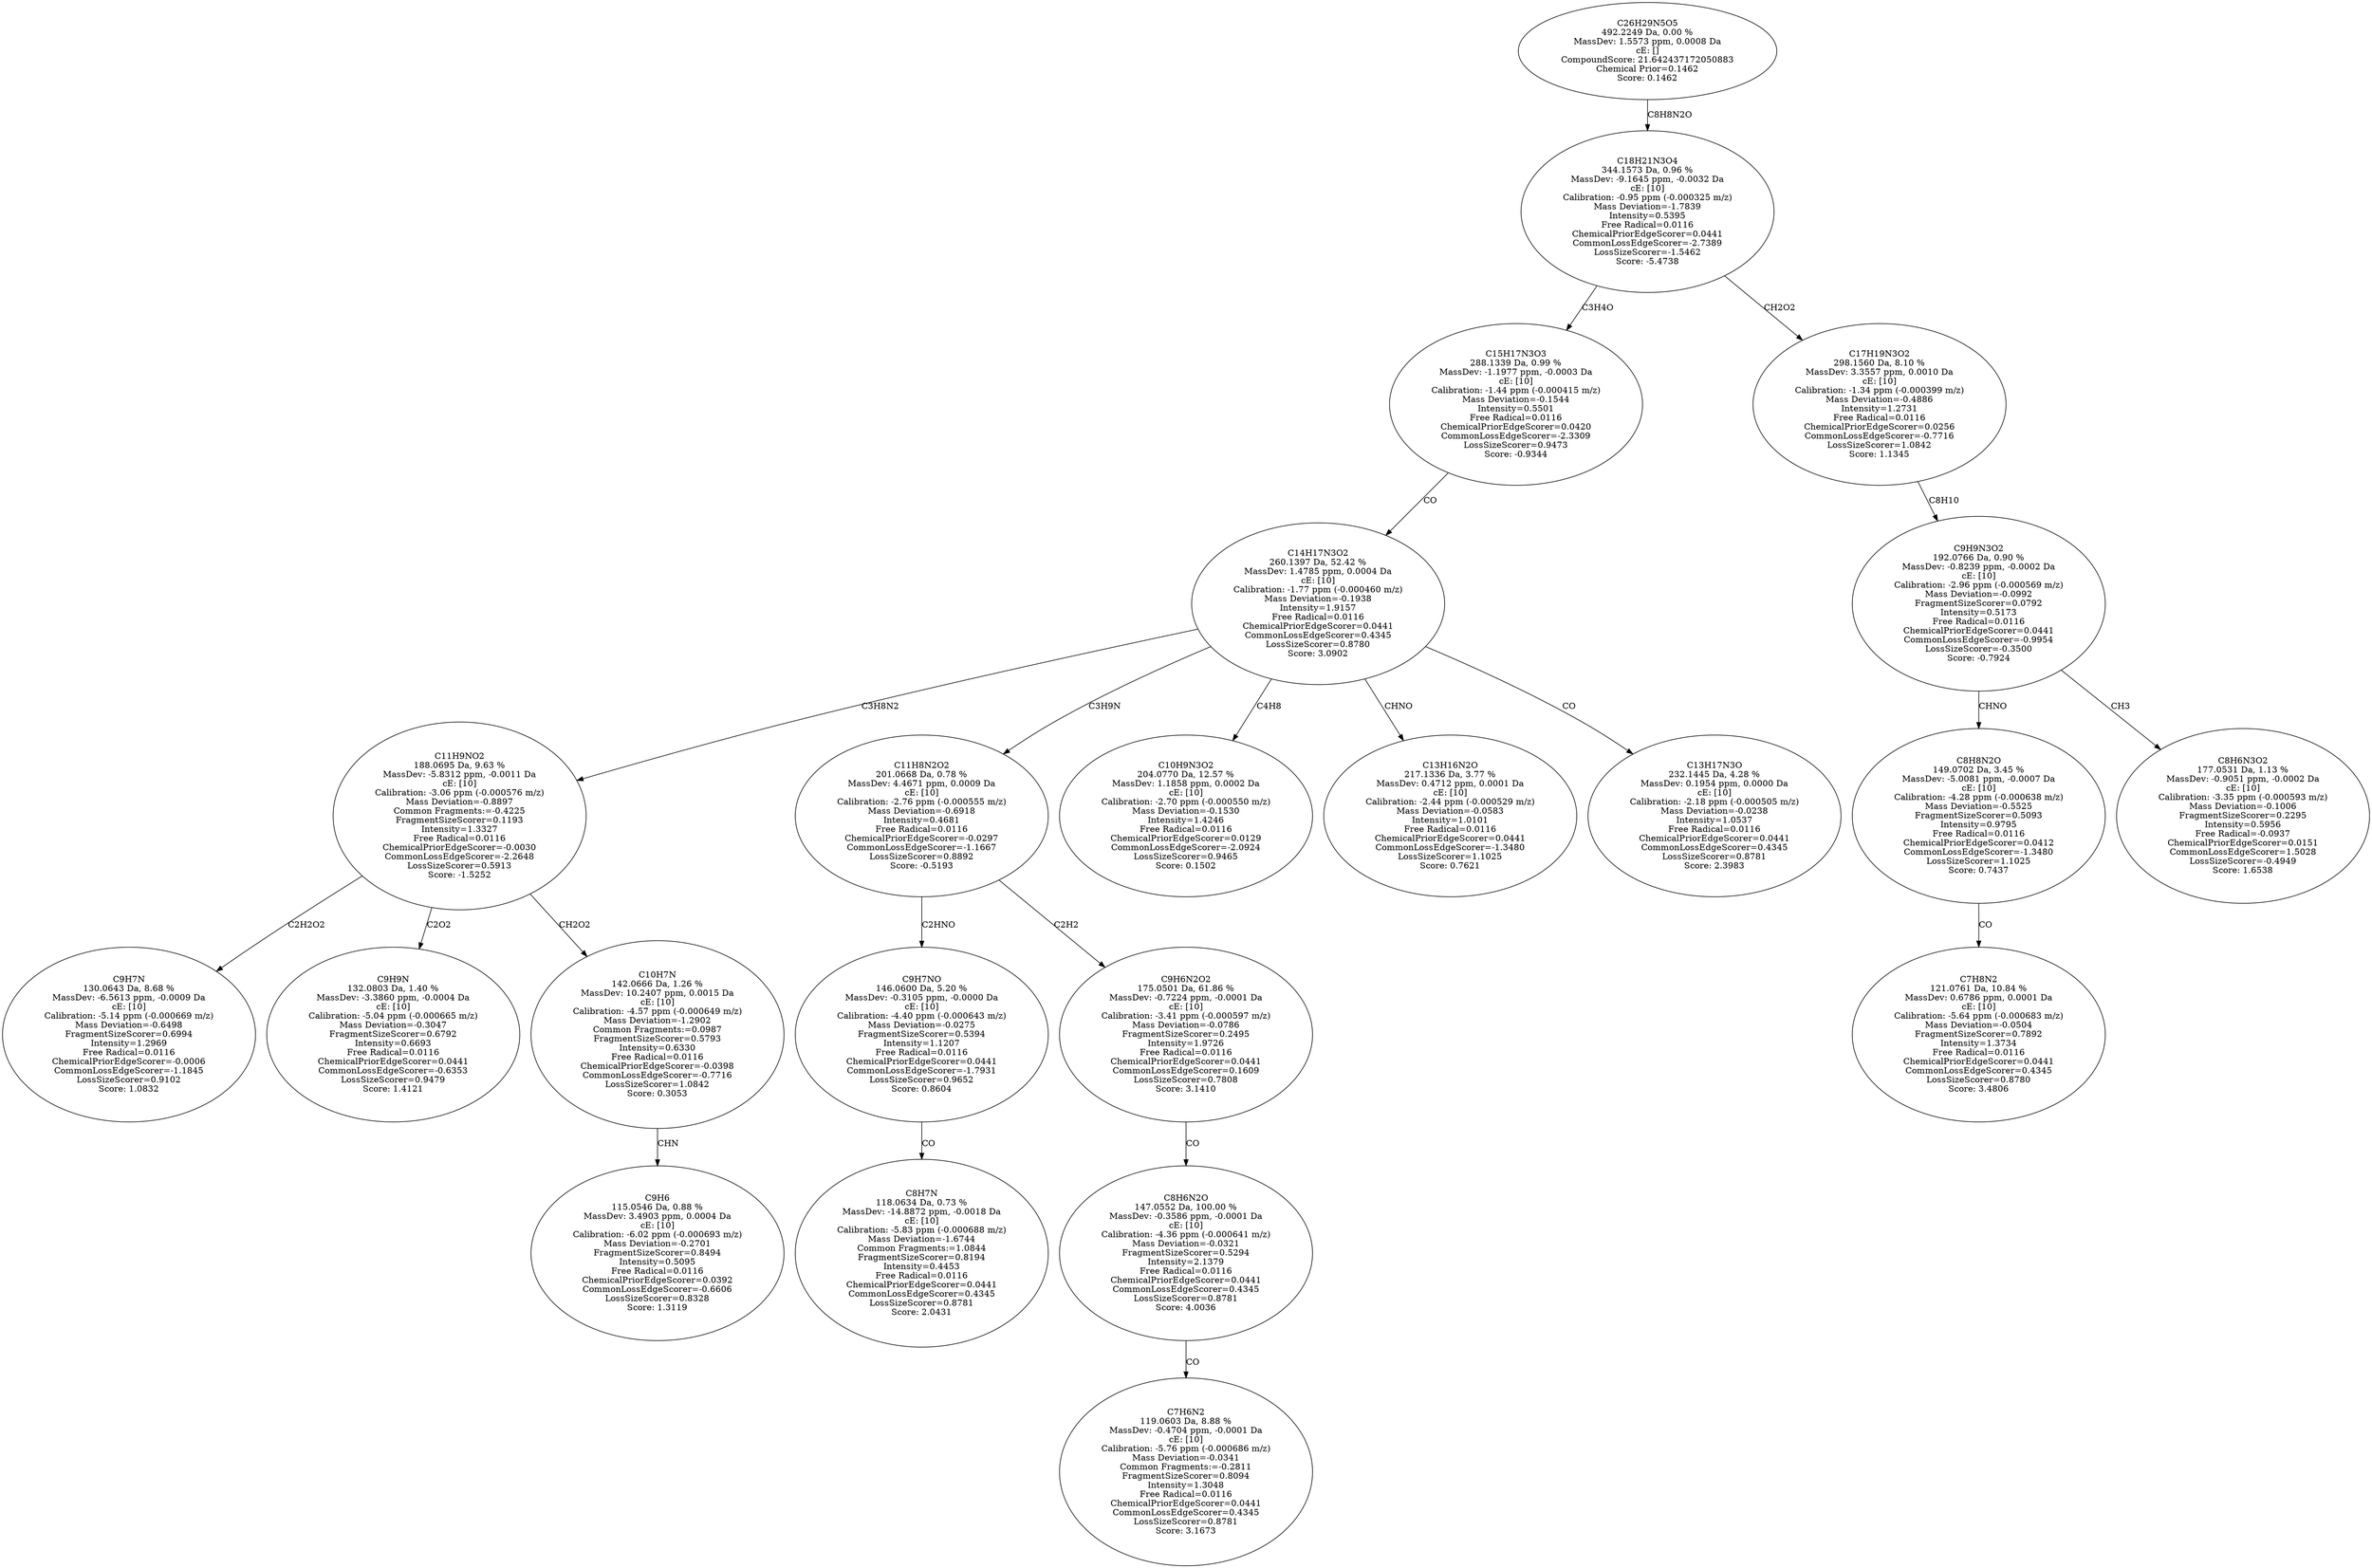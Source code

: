 strict digraph {
v1 [label="C9H7N\n130.0643 Da, 8.68 %\nMassDev: -6.5613 ppm, -0.0009 Da\ncE: [10]\nCalibration: -5.14 ppm (-0.000669 m/z)\nMass Deviation=-0.6498\nFragmentSizeScorer=0.6994\nIntensity=1.2969\nFree Radical=0.0116\nChemicalPriorEdgeScorer=-0.0006\nCommonLossEdgeScorer=-1.1845\nLossSizeScorer=0.9102\nScore: 1.0832"];
v2 [label="C9H9N\n132.0803 Da, 1.40 %\nMassDev: -3.3860 ppm, -0.0004 Da\ncE: [10]\nCalibration: -5.04 ppm (-0.000665 m/z)\nMass Deviation=-0.3047\nFragmentSizeScorer=0.6792\nIntensity=0.6693\nFree Radical=0.0116\nChemicalPriorEdgeScorer=0.0441\nCommonLossEdgeScorer=-0.6353\nLossSizeScorer=0.9479\nScore: 1.4121"];
v3 [label="C9H6\n115.0546 Da, 0.88 %\nMassDev: 3.4903 ppm, 0.0004 Da\ncE: [10]\nCalibration: -6.02 ppm (-0.000693 m/z)\nMass Deviation=-0.2701\nFragmentSizeScorer=0.8494\nIntensity=0.5095\nFree Radical=0.0116\nChemicalPriorEdgeScorer=0.0392\nCommonLossEdgeScorer=-0.6606\nLossSizeScorer=0.8328\nScore: 1.3119"];
v4 [label="C10H7N\n142.0666 Da, 1.26 %\nMassDev: 10.2407 ppm, 0.0015 Da\ncE: [10]\nCalibration: -4.57 ppm (-0.000649 m/z)\nMass Deviation=-1.2902\nCommon Fragments:=0.0987\nFragmentSizeScorer=0.5793\nIntensity=0.6330\nFree Radical=0.0116\nChemicalPriorEdgeScorer=-0.0398\nCommonLossEdgeScorer=-0.7716\nLossSizeScorer=1.0842\nScore: 0.3053"];
v5 [label="C11H9NO2\n188.0695 Da, 9.63 %\nMassDev: -5.8312 ppm, -0.0011 Da\ncE: [10]\nCalibration: -3.06 ppm (-0.000576 m/z)\nMass Deviation=-0.8897\nCommon Fragments:=-0.4225\nFragmentSizeScorer=0.1193\nIntensity=1.3327\nFree Radical=0.0116\nChemicalPriorEdgeScorer=-0.0030\nCommonLossEdgeScorer=-2.2648\nLossSizeScorer=0.5913\nScore: -1.5252"];
v6 [label="C8H7N\n118.0634 Da, 0.73 %\nMassDev: -14.8872 ppm, -0.0018 Da\ncE: [10]\nCalibration: -5.83 ppm (-0.000688 m/z)\nMass Deviation=-1.6744\nCommon Fragments:=1.0844\nFragmentSizeScorer=0.8194\nIntensity=0.4453\nFree Radical=0.0116\nChemicalPriorEdgeScorer=0.0441\nCommonLossEdgeScorer=0.4345\nLossSizeScorer=0.8781\nScore: 2.0431"];
v7 [label="C9H7NO\n146.0600 Da, 5.20 %\nMassDev: -0.3105 ppm, -0.0000 Da\ncE: [10]\nCalibration: -4.40 ppm (-0.000643 m/z)\nMass Deviation=-0.0275\nFragmentSizeScorer=0.5394\nIntensity=1.1207\nFree Radical=0.0116\nChemicalPriorEdgeScorer=0.0441\nCommonLossEdgeScorer=-1.7931\nLossSizeScorer=0.9652\nScore: 0.8604"];
v8 [label="C7H6N2\n119.0603 Da, 8.88 %\nMassDev: -0.4704 ppm, -0.0001 Da\ncE: [10]\nCalibration: -5.76 ppm (-0.000686 m/z)\nMass Deviation=-0.0341\nCommon Fragments:=-0.2811\nFragmentSizeScorer=0.8094\nIntensity=1.3048\nFree Radical=0.0116\nChemicalPriorEdgeScorer=0.0441\nCommonLossEdgeScorer=0.4345\nLossSizeScorer=0.8781\nScore: 3.1673"];
v9 [label="C8H6N2O\n147.0552 Da, 100.00 %\nMassDev: -0.3586 ppm, -0.0001 Da\ncE: [10]\nCalibration: -4.36 ppm (-0.000641 m/z)\nMass Deviation=-0.0321\nFragmentSizeScorer=0.5294\nIntensity=2.1379\nFree Radical=0.0116\nChemicalPriorEdgeScorer=0.0441\nCommonLossEdgeScorer=0.4345\nLossSizeScorer=0.8781\nScore: 4.0036"];
v10 [label="C9H6N2O2\n175.0501 Da, 61.86 %\nMassDev: -0.7224 ppm, -0.0001 Da\ncE: [10]\nCalibration: -3.41 ppm (-0.000597 m/z)\nMass Deviation=-0.0786\nFragmentSizeScorer=0.2495\nIntensity=1.9726\nFree Radical=0.0116\nChemicalPriorEdgeScorer=0.0441\nCommonLossEdgeScorer=0.1609\nLossSizeScorer=0.7808\nScore: 3.1410"];
v11 [label="C11H8N2O2\n201.0668 Da, 0.78 %\nMassDev: 4.4671 ppm, 0.0009 Da\ncE: [10]\nCalibration: -2.76 ppm (-0.000555 m/z)\nMass Deviation=-0.6918\nIntensity=0.4681\nFree Radical=0.0116\nChemicalPriorEdgeScorer=-0.0297\nCommonLossEdgeScorer=-1.1667\nLossSizeScorer=0.8892\nScore: -0.5193"];
v12 [label="C10H9N3O2\n204.0770 Da, 12.57 %\nMassDev: 1.1858 ppm, 0.0002 Da\ncE: [10]\nCalibration: -2.70 ppm (-0.000550 m/z)\nMass Deviation=-0.1530\nIntensity=1.4246\nFree Radical=0.0116\nChemicalPriorEdgeScorer=0.0129\nCommonLossEdgeScorer=-2.0924\nLossSizeScorer=0.9465\nScore: 0.1502"];
v13 [label="C13H16N2O\n217.1336 Da, 3.77 %\nMassDev: 0.4712 ppm, 0.0001 Da\ncE: [10]\nCalibration: -2.44 ppm (-0.000529 m/z)\nMass Deviation=-0.0583\nIntensity=1.0101\nFree Radical=0.0116\nChemicalPriorEdgeScorer=0.0441\nCommonLossEdgeScorer=-1.3480\nLossSizeScorer=1.1025\nScore: 0.7621"];
v14 [label="C13H17N3O\n232.1445 Da, 4.28 %\nMassDev: 0.1954 ppm, 0.0000 Da\ncE: [10]\nCalibration: -2.18 ppm (-0.000505 m/z)\nMass Deviation=-0.0238\nIntensity=1.0537\nFree Radical=0.0116\nChemicalPriorEdgeScorer=0.0441\nCommonLossEdgeScorer=0.4345\nLossSizeScorer=0.8781\nScore: 2.3983"];
v15 [label="C14H17N3O2\n260.1397 Da, 52.42 %\nMassDev: 1.4785 ppm, 0.0004 Da\ncE: [10]\nCalibration: -1.77 ppm (-0.000460 m/z)\nMass Deviation=-0.1938\nIntensity=1.9157\nFree Radical=0.0116\nChemicalPriorEdgeScorer=0.0441\nCommonLossEdgeScorer=0.4345\nLossSizeScorer=0.8780\nScore: 3.0902"];
v16 [label="C15H17N3O3\n288.1339 Da, 0.99 %\nMassDev: -1.1977 ppm, -0.0003 Da\ncE: [10]\nCalibration: -1.44 ppm (-0.000415 m/z)\nMass Deviation=-0.1544\nIntensity=0.5501\nFree Radical=0.0116\nChemicalPriorEdgeScorer=0.0420\nCommonLossEdgeScorer=-2.3309\nLossSizeScorer=0.9473\nScore: -0.9344"];
v17 [label="C7H8N2\n121.0761 Da, 10.84 %\nMassDev: 0.6786 ppm, 0.0001 Da\ncE: [10]\nCalibration: -5.64 ppm (-0.000683 m/z)\nMass Deviation=-0.0504\nFragmentSizeScorer=0.7892\nIntensity=1.3734\nFree Radical=0.0116\nChemicalPriorEdgeScorer=0.0441\nCommonLossEdgeScorer=0.4345\nLossSizeScorer=0.8780\nScore: 3.4806"];
v18 [label="C8H8N2O\n149.0702 Da, 3.45 %\nMassDev: -5.0081 ppm, -0.0007 Da\ncE: [10]\nCalibration: -4.28 ppm (-0.000638 m/z)\nMass Deviation=-0.5525\nFragmentSizeScorer=0.5093\nIntensity=0.9795\nFree Radical=0.0116\nChemicalPriorEdgeScorer=0.0412\nCommonLossEdgeScorer=-1.3480\nLossSizeScorer=1.1025\nScore: 0.7437"];
v19 [label="C8H6N3O2\n177.0531 Da, 1.13 %\nMassDev: -0.9051 ppm, -0.0002 Da\ncE: [10]\nCalibration: -3.35 ppm (-0.000593 m/z)\nMass Deviation=-0.1006\nFragmentSizeScorer=0.2295\nIntensity=0.5956\nFree Radical=-0.0937\nChemicalPriorEdgeScorer=0.0151\nCommonLossEdgeScorer=1.5028\nLossSizeScorer=-0.4949\nScore: 1.6538"];
v20 [label="C9H9N3O2\n192.0766 Da, 0.90 %\nMassDev: -0.8239 ppm, -0.0002 Da\ncE: [10]\nCalibration: -2.96 ppm (-0.000569 m/z)\nMass Deviation=-0.0992\nFragmentSizeScorer=0.0792\nIntensity=0.5173\nFree Radical=0.0116\nChemicalPriorEdgeScorer=0.0441\nCommonLossEdgeScorer=-0.9954\nLossSizeScorer=-0.3500\nScore: -0.7924"];
v21 [label="C17H19N3O2\n298.1560 Da, 8.10 %\nMassDev: 3.3557 ppm, 0.0010 Da\ncE: [10]\nCalibration: -1.34 ppm (-0.000399 m/z)\nMass Deviation=-0.4886\nIntensity=1.2731\nFree Radical=0.0116\nChemicalPriorEdgeScorer=0.0256\nCommonLossEdgeScorer=-0.7716\nLossSizeScorer=1.0842\nScore: 1.1345"];
v22 [label="C18H21N3O4\n344.1573 Da, 0.96 %\nMassDev: -9.1645 ppm, -0.0032 Da\ncE: [10]\nCalibration: -0.95 ppm (-0.000325 m/z)\nMass Deviation=-1.7839\nIntensity=0.5395\nFree Radical=0.0116\nChemicalPriorEdgeScorer=0.0441\nCommonLossEdgeScorer=-2.7389\nLossSizeScorer=-1.5462\nScore: -5.4738"];
v23 [label="C26H29N5O5\n492.2249 Da, 0.00 %\nMassDev: 1.5573 ppm, 0.0008 Da\ncE: []\nCompoundScore: 21.642437172050883\nChemical Prior=0.1462\nScore: 0.1462"];
v5 -> v1 [label="C2H2O2"];
v5 -> v2 [label="C2O2"];
v4 -> v3 [label="CHN"];
v5 -> v4 [label="CH2O2"];
v15 -> v5 [label="C3H8N2"];
v7 -> v6 [label="CO"];
v11 -> v7 [label="C2HNO"];
v9 -> v8 [label="CO"];
v10 -> v9 [label="CO"];
v11 -> v10 [label="C2H2"];
v15 -> v11 [label="C3H9N"];
v15 -> v12 [label="C4H8"];
v15 -> v13 [label="CHNO"];
v15 -> v14 [label="CO"];
v16 -> v15 [label="CO"];
v22 -> v16 [label="C3H4O"];
v18 -> v17 [label="CO"];
v20 -> v18 [label="CHNO"];
v20 -> v19 [label="CH3"];
v21 -> v20 [label="C8H10"];
v22 -> v21 [label="CH2O2"];
v23 -> v22 [label="C8H8N2O"];
}